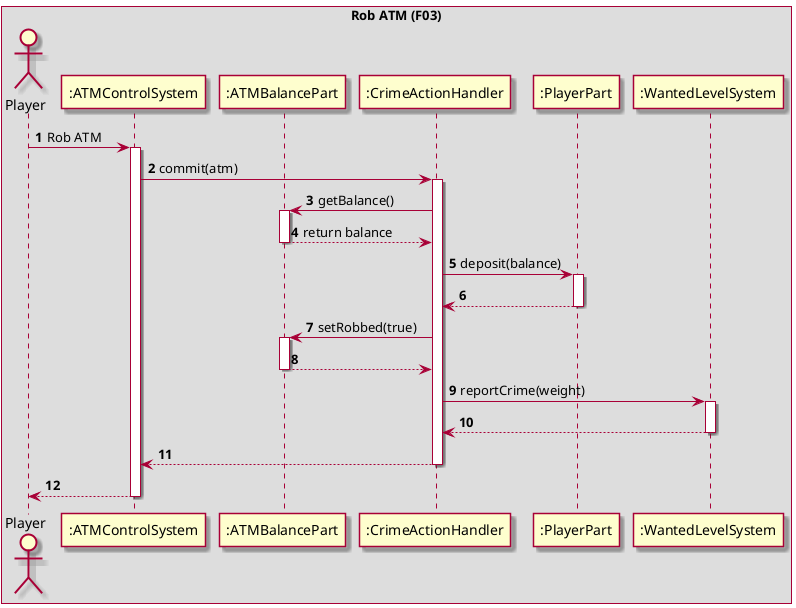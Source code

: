 @startuml
'https://plantuml.com/sequence-diagram
skin rose
autonumber

box Rob ATM (F03)
    actor "Player" as player
    participant ":ATMControlSystem" as atmcs
    participant ":ATMBalancePart" as atmbp
    participant ":CrimeActionHandler" as crime
    participant ":PlayerPart" as playerpart
    participant ":WantedLevelSystem" as wls
end box

player -> atmcs : Rob ATM
activate atmcs
atmcs -> crime : commit(atm)
activate crime

crime -> atmbp : getBalance()
activate atmbp
atmbp --> crime : return balance
deactivate atmbp

crime -> playerpart : deposit(balance)
activate playerpart
playerpart --> crime
deactivate playerpart

crime -> atmbp : setRobbed(true)
activate atmbp
atmbp --> crime
deactivate atmbp

crime -> wls : reportCrime(weight)
activate wls
wls --> crime
deactivate wls

crime --> atmcs
deactivate crime
atmcs --> player
deactivate atmcs


@enduml
